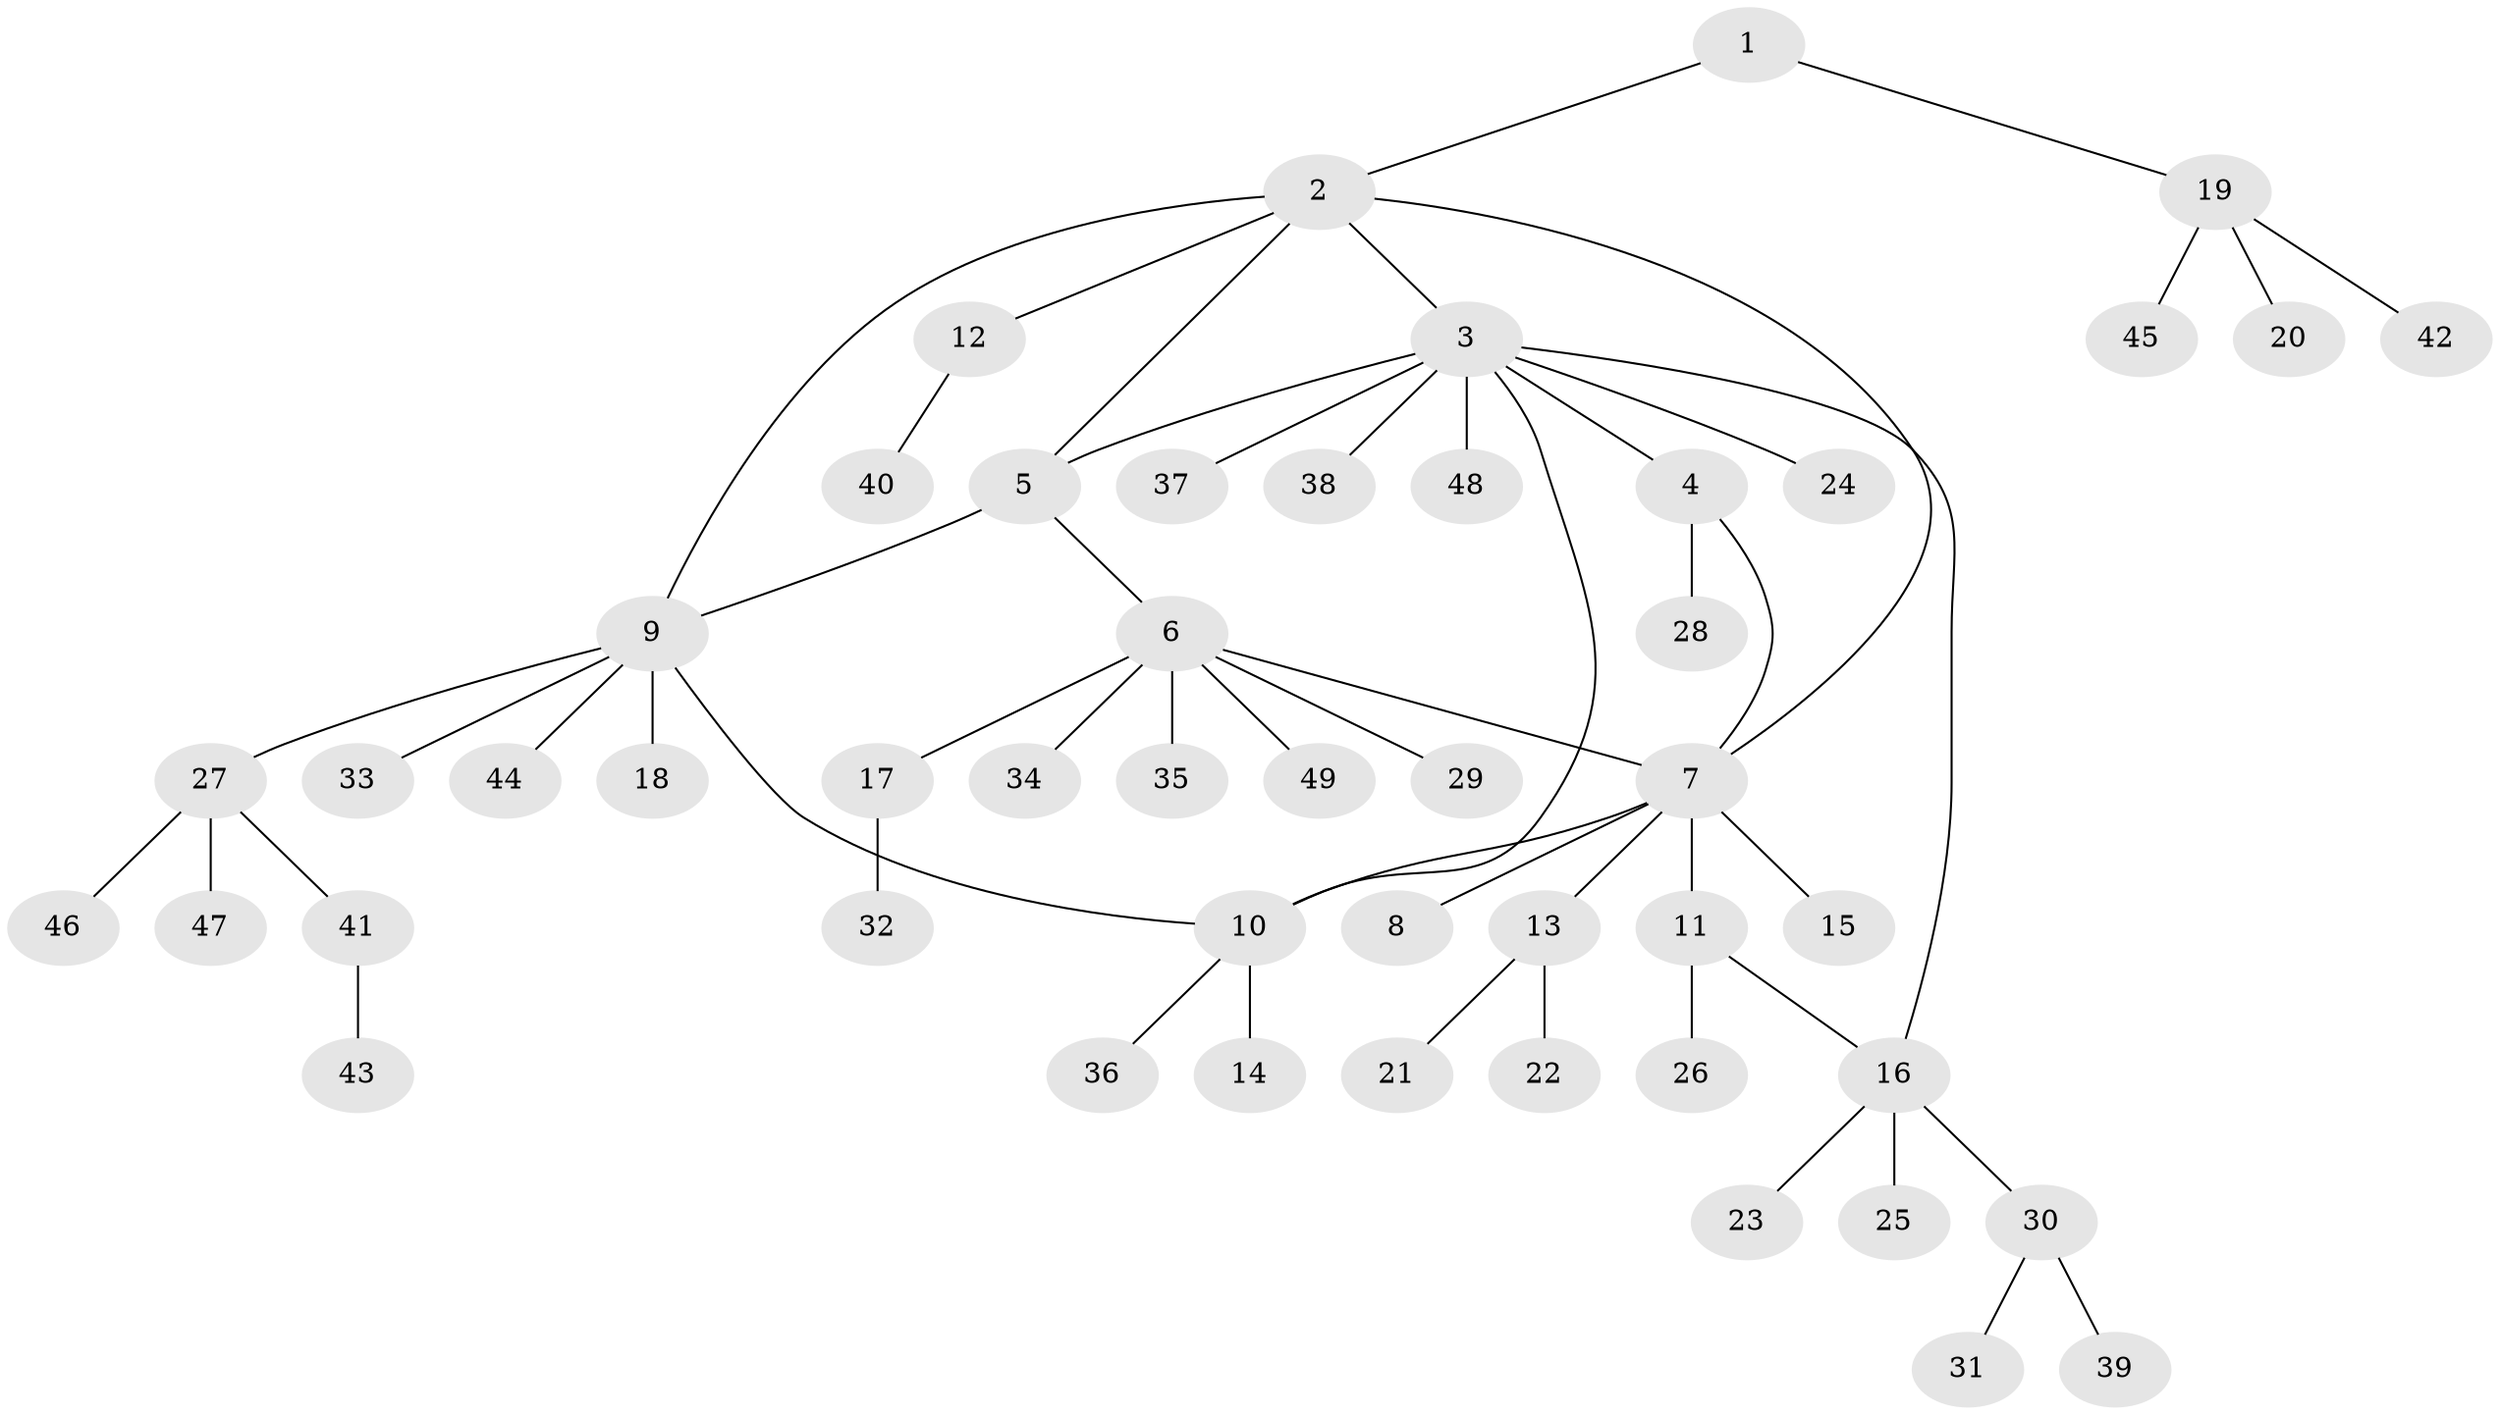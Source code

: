 // Generated by graph-tools (version 1.1) at 2025/15/03/09/25 04:15:55]
// undirected, 49 vertices, 55 edges
graph export_dot {
graph [start="1"]
  node [color=gray90,style=filled];
  1;
  2;
  3;
  4;
  5;
  6;
  7;
  8;
  9;
  10;
  11;
  12;
  13;
  14;
  15;
  16;
  17;
  18;
  19;
  20;
  21;
  22;
  23;
  24;
  25;
  26;
  27;
  28;
  29;
  30;
  31;
  32;
  33;
  34;
  35;
  36;
  37;
  38;
  39;
  40;
  41;
  42;
  43;
  44;
  45;
  46;
  47;
  48;
  49;
  1 -- 2;
  1 -- 19;
  2 -- 3;
  2 -- 5;
  2 -- 7;
  2 -- 9;
  2 -- 12;
  3 -- 4;
  3 -- 5;
  3 -- 10;
  3 -- 16;
  3 -- 24;
  3 -- 37;
  3 -- 38;
  3 -- 48;
  4 -- 7;
  4 -- 28;
  5 -- 6;
  5 -- 9;
  6 -- 7;
  6 -- 17;
  6 -- 29;
  6 -- 34;
  6 -- 35;
  6 -- 49;
  7 -- 8;
  7 -- 10;
  7 -- 11;
  7 -- 13;
  7 -- 15;
  9 -- 10;
  9 -- 18;
  9 -- 27;
  9 -- 33;
  9 -- 44;
  10 -- 14;
  10 -- 36;
  11 -- 16;
  11 -- 26;
  12 -- 40;
  13 -- 21;
  13 -- 22;
  16 -- 23;
  16 -- 25;
  16 -- 30;
  17 -- 32;
  19 -- 20;
  19 -- 42;
  19 -- 45;
  27 -- 41;
  27 -- 46;
  27 -- 47;
  30 -- 31;
  30 -- 39;
  41 -- 43;
}
